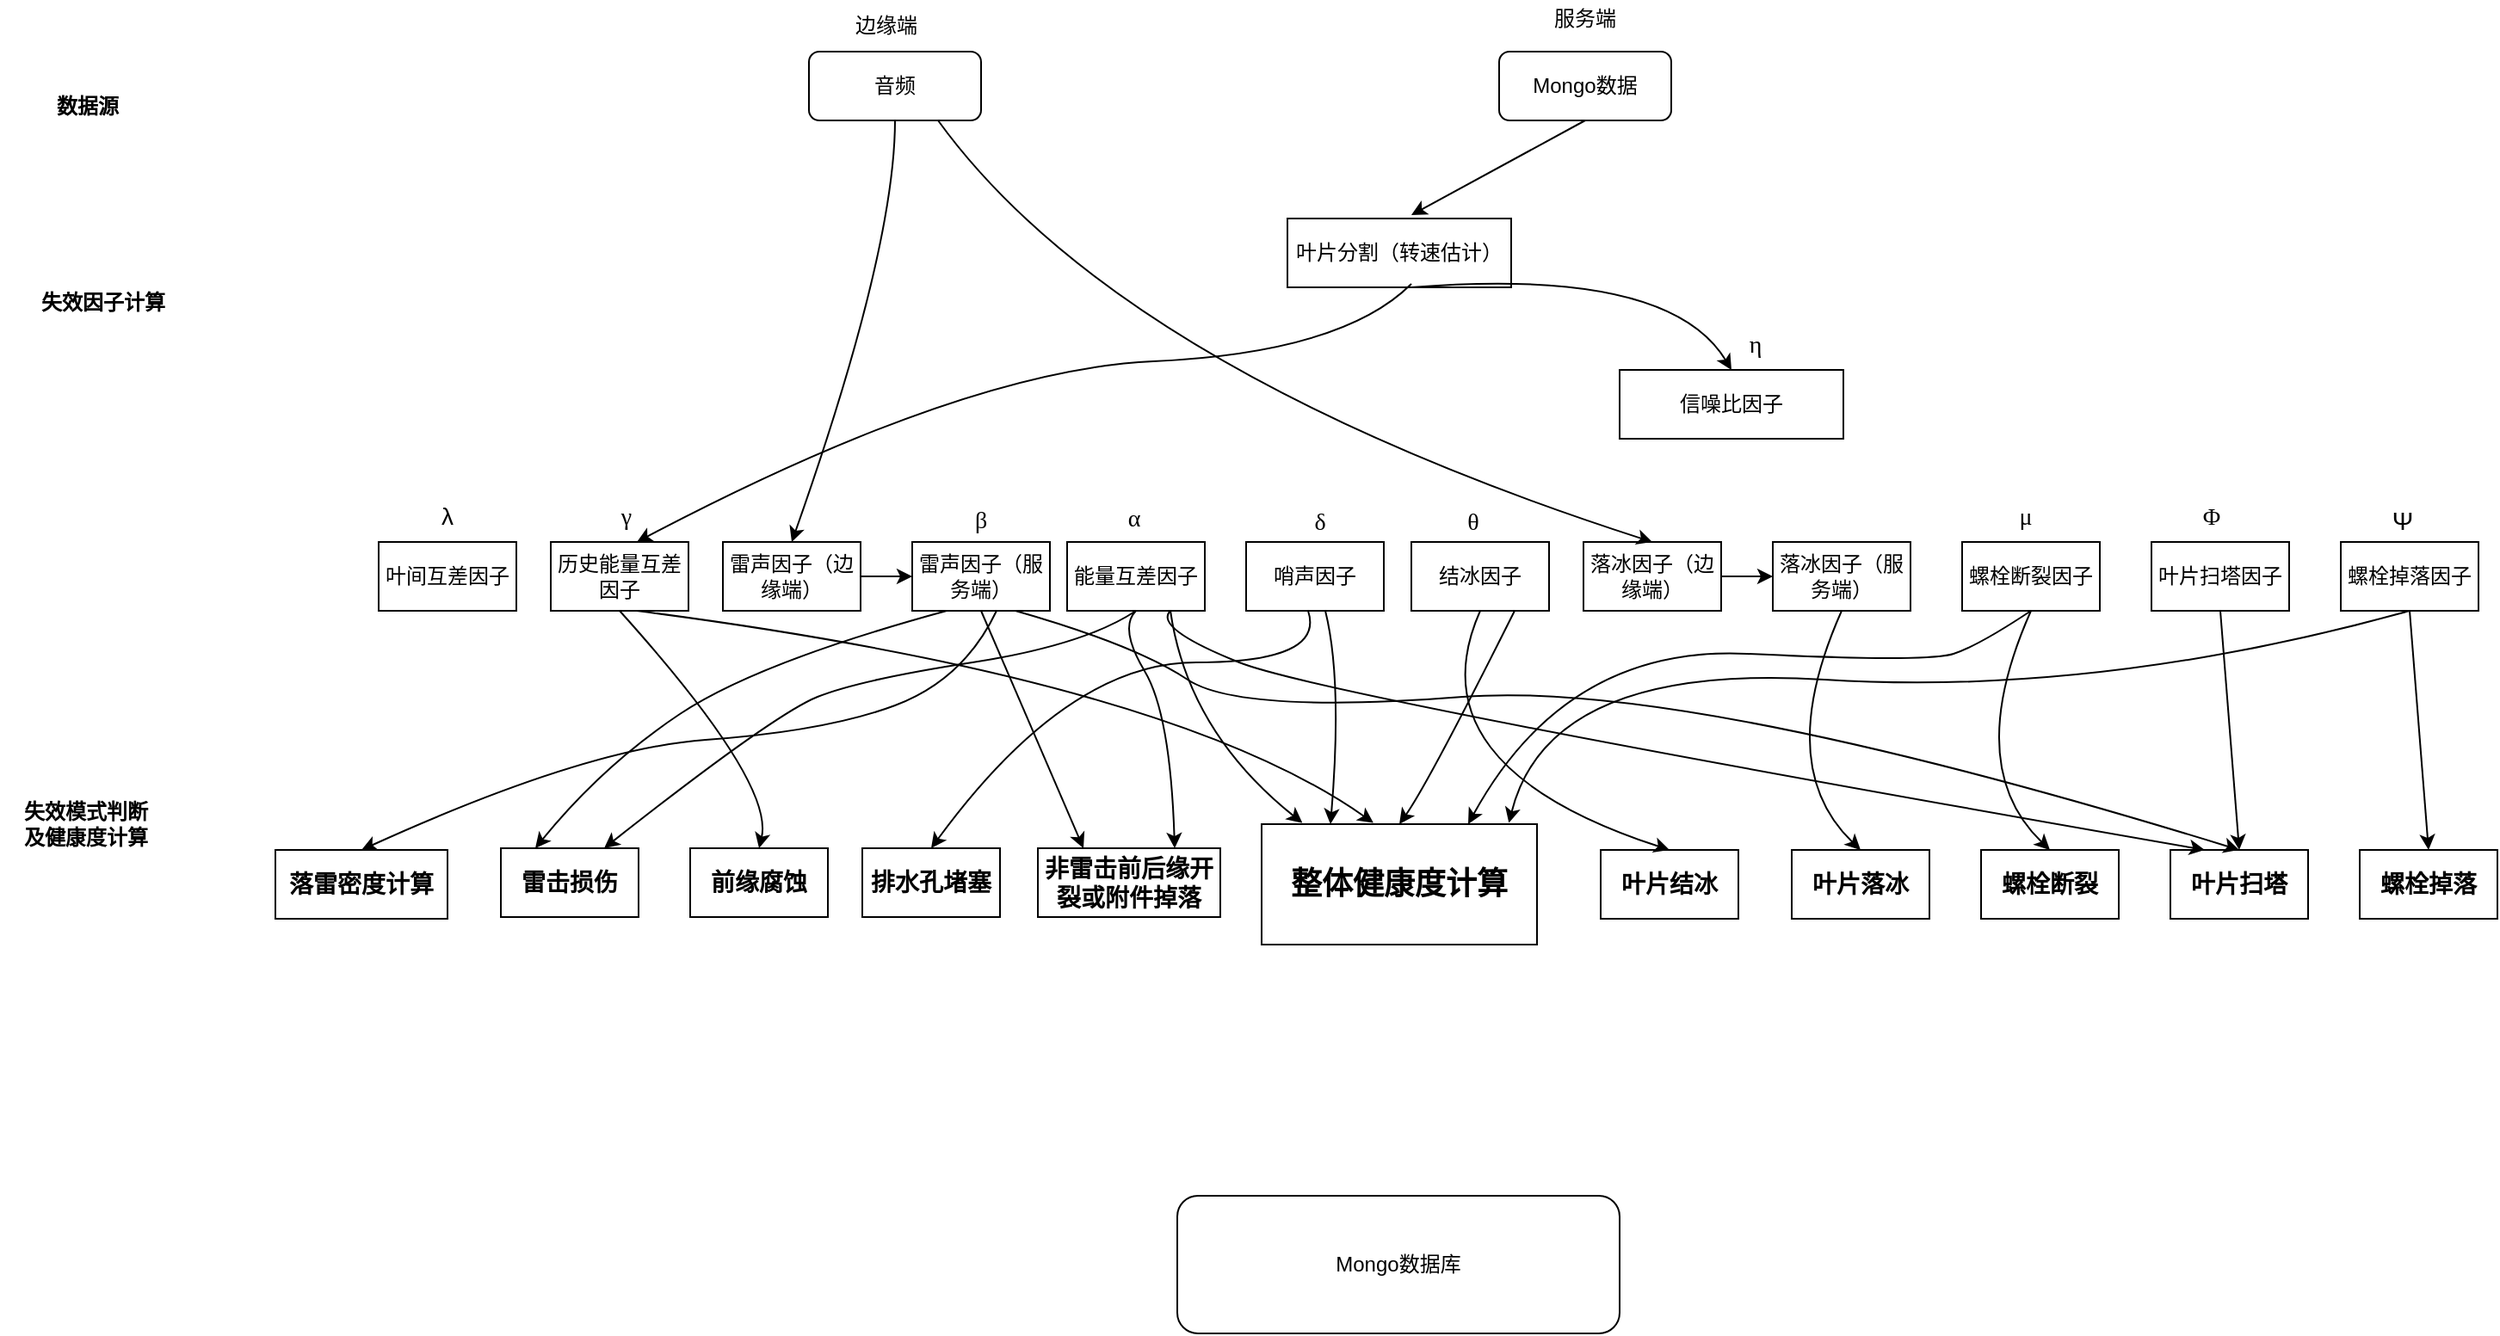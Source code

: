 <mxfile version="16.2.6" type="github">
  <diagram id="YilDh3PAvlAbY0U243uL" name="Page-1">
    <mxGraphModel dx="1964" dy="2472" grid="1" gridSize="10" guides="1" tooltips="1" connect="1" arrows="1" fold="1" page="0" pageScale="1" pageWidth="827" pageHeight="1169" math="0" shadow="0">
      <root>
        <mxCell id="0" />
        <mxCell id="1" parent="0" />
        <mxCell id="-pXGqylEfpOpcV__bSYs-3" value="信噪比因子" style="rounded=0;whiteSpace=wrap;html=1;" vertex="1" parent="1">
          <mxGeometry x="631" y="-1100" width="130" height="40" as="geometry" />
        </mxCell>
        <mxCell id="-pXGqylEfpOpcV__bSYs-4" value="叶片分割（转速估计）" style="rounded=0;whiteSpace=wrap;html=1;" vertex="1" parent="1">
          <mxGeometry x="438" y="-1188" width="130" height="40" as="geometry" />
        </mxCell>
        <mxCell id="-pXGqylEfpOpcV__bSYs-5" value="叶间互差因子" style="rounded=0;whiteSpace=wrap;html=1;" vertex="1" parent="1">
          <mxGeometry x="-90" y="-1000" width="80" height="40" as="geometry" />
        </mxCell>
        <mxCell id="-pXGqylEfpOpcV__bSYs-6" value="历史能量互差因子" style="rounded=0;whiteSpace=wrap;html=1;" vertex="1" parent="1">
          <mxGeometry x="10" y="-1000" width="80" height="40" as="geometry" />
        </mxCell>
        <mxCell id="-pXGqylEfpOpcV__bSYs-40" value="" style="edgeStyle=orthogonalEdgeStyle;rounded=0;orthogonalLoop=1;jettySize=auto;html=1;" edge="1" parent="1" source="-pXGqylEfpOpcV__bSYs-7" target="-pXGqylEfpOpcV__bSYs-33">
          <mxGeometry relative="1" as="geometry" />
        </mxCell>
        <mxCell id="-pXGqylEfpOpcV__bSYs-7" value="雷声因子（边缘端）" style="rounded=0;whiteSpace=wrap;html=1;" vertex="1" parent="1">
          <mxGeometry x="110" y="-1000" width="80" height="40" as="geometry" />
        </mxCell>
        <mxCell id="-pXGqylEfpOpcV__bSYs-8" value="能量互差因子" style="rounded=0;whiteSpace=wrap;html=1;" vertex="1" parent="1">
          <mxGeometry x="310" y="-1000" width="80" height="40" as="geometry" />
        </mxCell>
        <mxCell id="-pXGqylEfpOpcV__bSYs-9" value="哨声因子" style="rounded=0;whiteSpace=wrap;html=1;" vertex="1" parent="1">
          <mxGeometry x="414" y="-1000" width="80" height="40" as="geometry" />
        </mxCell>
        <mxCell id="-pXGqylEfpOpcV__bSYs-10" value="结冰因子" style="rounded=0;whiteSpace=wrap;html=1;" vertex="1" parent="1">
          <mxGeometry x="510" y="-1000" width="80" height="40" as="geometry" />
        </mxCell>
        <mxCell id="-pXGqylEfpOpcV__bSYs-41" value="" style="edgeStyle=orthogonalEdgeStyle;rounded=0;orthogonalLoop=1;jettySize=auto;html=1;" edge="1" parent="1" source="-pXGqylEfpOpcV__bSYs-11" target="-pXGqylEfpOpcV__bSYs-12">
          <mxGeometry relative="1" as="geometry" />
        </mxCell>
        <mxCell id="-pXGqylEfpOpcV__bSYs-11" value="落冰因子（边缘端）" style="rounded=0;whiteSpace=wrap;html=1;" vertex="1" parent="1">
          <mxGeometry x="610" y="-1000" width="80" height="40" as="geometry" />
        </mxCell>
        <mxCell id="-pXGqylEfpOpcV__bSYs-12" value="落冰因子（服务端）" style="rounded=0;whiteSpace=wrap;html=1;" vertex="1" parent="1">
          <mxGeometry x="720" y="-1000" width="80" height="40" as="geometry" />
        </mxCell>
        <mxCell id="-pXGqylEfpOpcV__bSYs-13" value="螺栓断裂因子" style="rounded=0;whiteSpace=wrap;html=1;" vertex="1" parent="1">
          <mxGeometry x="830" y="-1000" width="80" height="40" as="geometry" />
        </mxCell>
        <mxCell id="-pXGqylEfpOpcV__bSYs-14" value="螺栓掉落因子" style="rounded=0;whiteSpace=wrap;html=1;" vertex="1" parent="1">
          <mxGeometry x="1050" y="-1000" width="80" height="40" as="geometry" />
        </mxCell>
        <mxCell id="-pXGqylEfpOpcV__bSYs-15" value="叶片扫塔因子" style="rounded=0;whiteSpace=wrap;html=1;" vertex="1" parent="1">
          <mxGeometry x="940" y="-1000" width="80" height="40" as="geometry" />
        </mxCell>
        <mxCell id="-pXGqylEfpOpcV__bSYs-16" value="&lt;b&gt;&lt;span style=&quot;font-size: 10.5pt&quot;&gt;雷击损伤&lt;/span&gt;&lt;/b&gt;" style="rounded=0;whiteSpace=wrap;html=1;" vertex="1" parent="1">
          <mxGeometry x="-19" y="-822" width="80" height="40" as="geometry" />
        </mxCell>
        <mxCell id="-pXGqylEfpOpcV__bSYs-17" value="&lt;b&gt;&lt;span style=&quot;font-size: 10.5pt&quot;&gt;排水孔堵塞&lt;/span&gt;&lt;/b&gt;" style="rounded=0;whiteSpace=wrap;html=1;" vertex="1" parent="1">
          <mxGeometry x="191" y="-822" width="80" height="40" as="geometry" />
        </mxCell>
        <mxCell id="-pXGqylEfpOpcV__bSYs-18" value="&lt;b&gt;&lt;span style=&quot;font-size: 10.5pt&quot;&gt;非雷击前后缘开裂或附件掉落&lt;/span&gt;&lt;/b&gt;" style="rounded=0;whiteSpace=wrap;html=1;" vertex="1" parent="1">
          <mxGeometry x="293" y="-822" width="106" height="40" as="geometry" />
        </mxCell>
        <mxCell id="-pXGqylEfpOpcV__bSYs-19" value="&lt;b&gt;&lt;span style=&quot;font-size: 10.5pt&quot;&gt;螺栓断裂&lt;/span&gt;&lt;/b&gt;" style="rounded=0;whiteSpace=wrap;html=1;" vertex="1" parent="1">
          <mxGeometry x="841" y="-821" width="80" height="40" as="geometry" />
        </mxCell>
        <mxCell id="-pXGqylEfpOpcV__bSYs-20" value="&lt;b&gt;&lt;span style=&quot;font-size: 10.5pt&quot;&gt;叶片结冰&lt;/span&gt;&lt;/b&gt;" style="rounded=0;whiteSpace=wrap;html=1;" vertex="1" parent="1">
          <mxGeometry x="620" y="-821" width="80" height="40" as="geometry" />
        </mxCell>
        <mxCell id="-pXGqylEfpOpcV__bSYs-21" value="&lt;b&gt;&lt;span style=&quot;font-size: 10.5pt&quot;&gt;叶片扫塔&lt;/span&gt;&lt;/b&gt;" style="rounded=0;whiteSpace=wrap;html=1;" vertex="1" parent="1">
          <mxGeometry x="951" y="-821" width="80" height="40" as="geometry" />
        </mxCell>
        <mxCell id="-pXGqylEfpOpcV__bSYs-22" value="&lt;b&gt;&lt;span style=&quot;font-size: 10.5pt&quot;&gt;前缘腐蚀&lt;/span&gt;&lt;/b&gt;" style="rounded=0;whiteSpace=wrap;html=1;" vertex="1" parent="1">
          <mxGeometry x="91" y="-822" width="80" height="40" as="geometry" />
        </mxCell>
        <mxCell id="-pXGqylEfpOpcV__bSYs-23" value="&lt;b&gt;&lt;span style=&quot;font-size: 10.5pt&quot;&gt;螺栓掉落&lt;/span&gt;&lt;/b&gt;" style="rounded=0;whiteSpace=wrap;html=1;" vertex="1" parent="1">
          <mxGeometry x="1061" y="-821" width="80" height="40" as="geometry" />
        </mxCell>
        <mxCell id="-pXGqylEfpOpcV__bSYs-24" value="&lt;font style=&quot;font-size: 18px&quot;&gt;&lt;b&gt;整体健康度计算&lt;/b&gt;&lt;/font&gt;" style="rounded=0;whiteSpace=wrap;html=1;" vertex="1" parent="1">
          <mxGeometry x="423" y="-836" width="160" height="70" as="geometry" />
        </mxCell>
        <mxCell id="-pXGqylEfpOpcV__bSYs-26" value="&lt;font style=&quot;font-size: 14px&quot;&gt;&lt;b&gt;落雷密度计算&lt;/b&gt;&lt;/font&gt;" style="rounded=0;whiteSpace=wrap;html=1;" vertex="1" parent="1">
          <mxGeometry x="-150" y="-821" width="100" height="40" as="geometry" />
        </mxCell>
        <mxCell id="-pXGqylEfpOpcV__bSYs-27" value="&lt;span&gt;Mongo数据&lt;/span&gt;" style="rounded=1;whiteSpace=wrap;html=1;" vertex="1" parent="1">
          <mxGeometry x="561" y="-1285" width="100" height="40" as="geometry" />
        </mxCell>
        <mxCell id="-pXGqylEfpOpcV__bSYs-28" value="音频" style="rounded=1;whiteSpace=wrap;html=1;" vertex="1" parent="1">
          <mxGeometry x="160" y="-1285" width="100" height="40" as="geometry" />
        </mxCell>
        <mxCell id="-pXGqylEfpOpcV__bSYs-31" value="边缘端" style="text;html=1;strokeColor=none;fillColor=none;align=center;verticalAlign=middle;whiteSpace=wrap;rounded=0;" vertex="1" parent="1">
          <mxGeometry x="175" y="-1315" width="60" height="30" as="geometry" />
        </mxCell>
        <mxCell id="-pXGqylEfpOpcV__bSYs-32" value="服务端" style="text;html=1;strokeColor=none;fillColor=none;align=center;verticalAlign=middle;whiteSpace=wrap;rounded=0;" vertex="1" parent="1">
          <mxGeometry x="581" y="-1309" width="60" height="9" as="geometry" />
        </mxCell>
        <mxCell id="-pXGqylEfpOpcV__bSYs-33" value="雷声因子（服务端）" style="rounded=0;whiteSpace=wrap;html=1;" vertex="1" parent="1">
          <mxGeometry x="220" y="-1000" width="80" height="40" as="geometry" />
        </mxCell>
        <mxCell id="-pXGqylEfpOpcV__bSYs-34" value="&lt;b&gt;失效模式判断及健康度计算&lt;/b&gt;" style="text;html=1;strokeColor=none;fillColor=none;align=center;verticalAlign=middle;whiteSpace=wrap;rounded=0;" vertex="1" parent="1">
          <mxGeometry x="-300" y="-851" width="80" height="30" as="geometry" />
        </mxCell>
        <mxCell id="-pXGqylEfpOpcV__bSYs-35" value="&lt;b&gt;失效因子计算&lt;/b&gt;" style="text;html=1;strokeColor=none;fillColor=none;align=center;verticalAlign=middle;whiteSpace=wrap;rounded=0;" vertex="1" parent="1">
          <mxGeometry x="-300" y="-1154" width="100" height="30" as="geometry" />
        </mxCell>
        <mxCell id="-pXGqylEfpOpcV__bSYs-36" value="&lt;b&gt;数据源&lt;/b&gt;" style="text;html=1;strokeColor=none;fillColor=none;align=center;verticalAlign=middle;whiteSpace=wrap;rounded=0;" vertex="1" parent="1">
          <mxGeometry x="-309.5" y="-1268" width="100" height="30" as="geometry" />
        </mxCell>
        <mxCell id="-pXGqylEfpOpcV__bSYs-43" value="" style="curved=1;endArrow=classic;html=1;rounded=0;entryX=0.75;entryY=0;entryDx=0;entryDy=0;exitX=0.5;exitY=1;exitDx=0;exitDy=0;" edge="1" parent="1" source="-pXGqylEfpOpcV__bSYs-8" target="-pXGqylEfpOpcV__bSYs-16">
          <mxGeometry width="50" height="50" relative="1" as="geometry">
            <mxPoint x="360" y="-880" as="sourcePoint" />
            <mxPoint x="100" y="-910" as="targetPoint" />
            <Array as="points">
              <mxPoint x="320" y="-940" />
              <mxPoint x="190" y="-920" />
              <mxPoint x="140" y="-900" />
            </Array>
          </mxGeometry>
        </mxCell>
        <mxCell id="-pXGqylEfpOpcV__bSYs-45" value="" style="curved=1;endArrow=classic;html=1;rounded=0;exitX=0.25;exitY=1;exitDx=0;exitDy=0;entryX=0.25;entryY=0;entryDx=0;entryDy=0;" edge="1" parent="1" source="-pXGqylEfpOpcV__bSYs-33" target="-pXGqylEfpOpcV__bSYs-16">
          <mxGeometry width="50" height="50" relative="1" as="geometry">
            <mxPoint x="60" y="-920" as="sourcePoint" />
            <mxPoint x="10" y="-840" as="targetPoint" />
            <Array as="points">
              <mxPoint x="130" y="-930" />
              <mxPoint x="40" y="-870" />
            </Array>
          </mxGeometry>
        </mxCell>
        <mxCell id="-pXGqylEfpOpcV__bSYs-46" value="" style="curved=1;endArrow=classic;html=1;rounded=0;exitX=0.5;exitY=1;exitDx=0;exitDy=0;entryX=0.5;entryY=0;entryDx=0;entryDy=0;" edge="1" parent="1" source="-pXGqylEfpOpcV__bSYs-6" target="-pXGqylEfpOpcV__bSYs-22">
          <mxGeometry width="50" height="50" relative="1" as="geometry">
            <mxPoint x="80" y="-640" as="sourcePoint" />
            <mxPoint x="130" y="-690" as="targetPoint" />
            <Array as="points">
              <mxPoint x="140" y="-860" />
            </Array>
          </mxGeometry>
        </mxCell>
        <mxCell id="-pXGqylEfpOpcV__bSYs-47" value="" style="curved=1;endArrow=classic;html=1;rounded=0;entryX=0.5;entryY=0;entryDx=0;entryDy=0;" edge="1" parent="1" target="-pXGqylEfpOpcV__bSYs-26">
          <mxGeometry width="50" height="50" relative="1" as="geometry">
            <mxPoint x="269" y="-960" as="sourcePoint" />
            <mxPoint x="229" y="-850" as="targetPoint" />
            <Array as="points">
              <mxPoint x="250" y="-920" />
              <mxPoint x="170" y="-890" />
              <mxPoint x="30" y="-880" />
            </Array>
          </mxGeometry>
        </mxCell>
        <mxCell id="-pXGqylEfpOpcV__bSYs-48" value="" style="curved=1;endArrow=classic;html=1;rounded=0;entryX=0.5;entryY=0;entryDx=0;entryDy=0;" edge="1" parent="1" target="-pXGqylEfpOpcV__bSYs-17">
          <mxGeometry width="50" height="50" relative="1" as="geometry">
            <mxPoint x="450" y="-960" as="sourcePoint" />
            <mxPoint x="510" y="-880" as="targetPoint" />
            <Array as="points">
              <mxPoint x="460" y="-930" />
              <mxPoint x="310" y="-930" />
            </Array>
          </mxGeometry>
        </mxCell>
        <mxCell id="-pXGqylEfpOpcV__bSYs-49" value="" style="curved=1;endArrow=classic;html=1;rounded=0;entryX=0.75;entryY=0;entryDx=0;entryDy=0;" edge="1" parent="1" target="-pXGqylEfpOpcV__bSYs-18">
          <mxGeometry width="50" height="50" relative="1" as="geometry">
            <mxPoint x="350" y="-960" as="sourcePoint" />
            <mxPoint x="370" y="-850" as="targetPoint" />
            <Array as="points">
              <mxPoint x="340" y="-950" />
              <mxPoint x="370" y="-900" />
            </Array>
          </mxGeometry>
        </mxCell>
        <mxCell id="-pXGqylEfpOpcV__bSYs-50" value="" style="curved=1;endArrow=classic;html=1;rounded=0;exitX=0.5;exitY=1;exitDx=0;exitDy=0;entryX=0.25;entryY=0;entryDx=0;entryDy=0;" edge="1" parent="1" source="-pXGqylEfpOpcV__bSYs-33" target="-pXGqylEfpOpcV__bSYs-18">
          <mxGeometry width="50" height="50" relative="1" as="geometry">
            <mxPoint x="150" y="-640" as="sourcePoint" />
            <mxPoint x="340" y="-840" as="targetPoint" />
            <Array as="points" />
          </mxGeometry>
        </mxCell>
        <mxCell id="-pXGqylEfpOpcV__bSYs-51" value="" style="curved=1;endArrow=classic;html=1;rounded=0;entryX=0.5;entryY=0;entryDx=0;entryDy=0;exitX=0.5;exitY=1;exitDx=0;exitDy=0;" edge="1" parent="1" source="-pXGqylEfpOpcV__bSYs-13" target="-pXGqylEfpOpcV__bSYs-19">
          <mxGeometry width="50" height="50" relative="1" as="geometry">
            <mxPoint x="480" y="-861" as="sourcePoint" />
            <mxPoint x="600" y="-821" as="targetPoint" />
            <Array as="points">
              <mxPoint x="830" y="-870" />
            </Array>
          </mxGeometry>
        </mxCell>
        <mxCell id="-pXGqylEfpOpcV__bSYs-52" value="" style="curved=1;endArrow=classic;html=1;rounded=0;entryX=0.5;entryY=0;entryDx=0;entryDy=0;exitX=0.5;exitY=1;exitDx=0;exitDy=0;" edge="1" parent="1" source="-pXGqylEfpOpcV__bSYs-14" target="-pXGqylEfpOpcV__bSYs-23">
          <mxGeometry width="50" height="50" relative="1" as="geometry">
            <mxPoint x="620" y="-860" as="sourcePoint" />
            <mxPoint x="480" y="-811" as="targetPoint" />
            <Array as="points" />
          </mxGeometry>
        </mxCell>
        <mxCell id="-pXGqylEfpOpcV__bSYs-53" value="" style="curved=1;endArrow=classic;html=1;rounded=0;entryX=0.5;entryY=0;entryDx=0;entryDy=0;exitX=0.5;exitY=1;exitDx=0;exitDy=0;" edge="1" parent="1" source="-pXGqylEfpOpcV__bSYs-15" target="-pXGqylEfpOpcV__bSYs-21">
          <mxGeometry width="50" height="50" relative="1" as="geometry">
            <mxPoint x="1020" y="-960" as="sourcePoint" />
            <mxPoint x="670" y="-821" as="targetPoint" />
            <Array as="points" />
          </mxGeometry>
        </mxCell>
        <mxCell id="-pXGqylEfpOpcV__bSYs-54" value="&lt;b&gt;&lt;span style=&quot;font-size: 10.5pt&quot;&gt;叶片落冰&lt;/span&gt;&lt;/b&gt;" style="rounded=0;whiteSpace=wrap;html=1;" vertex="1" parent="1">
          <mxGeometry x="731" y="-821" width="80" height="40" as="geometry" />
        </mxCell>
        <mxCell id="-pXGqylEfpOpcV__bSYs-55" value="" style="curved=1;endArrow=classic;html=1;rounded=0;entryX=0.5;entryY=0;entryDx=0;entryDy=0;exitX=0.5;exitY=1;exitDx=0;exitDy=0;" edge="1" parent="1" target="-pXGqylEfpOpcV__bSYs-54">
          <mxGeometry width="50" height="50" relative="1" as="geometry">
            <mxPoint x="760" y="-960" as="sourcePoint" />
            <mxPoint x="690" y="-830" as="targetPoint" />
            <Array as="points">
              <mxPoint x="720" y="-870" />
            </Array>
          </mxGeometry>
        </mxCell>
        <mxCell id="-pXGqylEfpOpcV__bSYs-56" value="" style="curved=1;endArrow=classic;html=1;rounded=0;entryX=0.5;entryY=0;entryDx=0;entryDy=0;exitX=0.5;exitY=1;exitDx=0;exitDy=0;" edge="1" parent="1" target="-pXGqylEfpOpcV__bSYs-20">
          <mxGeometry width="50" height="50" relative="1" as="geometry">
            <mxPoint x="550" y="-960" as="sourcePoint" />
            <mxPoint x="390" y="-821" as="targetPoint" />
            <Array as="points">
              <mxPoint x="510" y="-870" />
            </Array>
          </mxGeometry>
        </mxCell>
        <mxCell id="-pXGqylEfpOpcV__bSYs-57" value="" style="curved=1;endArrow=classic;html=1;rounded=0;entryX=0.25;entryY=0;entryDx=0;entryDy=0;" edge="1" parent="1" target="-pXGqylEfpOpcV__bSYs-21">
          <mxGeometry width="50" height="50" relative="1" as="geometry">
            <mxPoint x="370" y="-960" as="sourcePoint" />
            <mxPoint x="400" y="-821" as="targetPoint" />
            <Array as="points">
              <mxPoint x="360" y="-950" />
              <mxPoint x="460" y="-910" />
            </Array>
          </mxGeometry>
        </mxCell>
        <mxCell id="-pXGqylEfpOpcV__bSYs-58" value="" style="curved=1;endArrow=classic;html=1;rounded=0;exitX=0.75;exitY=1;exitDx=0;exitDy=0;entryX=0.5;entryY=0;entryDx=0;entryDy=0;" edge="1" parent="1" source="-pXGqylEfpOpcV__bSYs-33" target="-pXGqylEfpOpcV__bSYs-21">
          <mxGeometry width="50" height="50" relative="1" as="geometry">
            <mxPoint x="360" y="-950" as="sourcePoint" />
            <mxPoint x="820" y="-830" as="targetPoint" />
            <Array as="points">
              <mxPoint x="350" y="-940" />
              <mxPoint x="410" y="-900" />
              <mxPoint x="670" y="-920" />
            </Array>
          </mxGeometry>
        </mxCell>
        <mxCell id="-pXGqylEfpOpcV__bSYs-61" value="&lt;span lang=&quot;EN-US&quot; style=&quot;font-size: 10.5pt&quot;&gt;λ&lt;/span&gt;" style="text;html=1;strokeColor=none;fillColor=none;align=center;verticalAlign=middle;whiteSpace=wrap;rounded=0;fontSize=14;" vertex="1" parent="1">
          <mxGeometry x="-75" y="-1030" width="50" height="30" as="geometry" />
        </mxCell>
        <mxCell id="-pXGqylEfpOpcV__bSYs-62" value="&lt;p class=&quot;MsoNormal&quot; align=&quot;center&quot;&gt;&lt;span lang=&quot;EN-US&quot; style=&quot;font-family: &amp;#34;times new roman&amp;#34; , serif&quot;&gt;η&lt;/span&gt;&lt;/p&gt;" style="text;html=1;strokeColor=none;fillColor=none;align=center;verticalAlign=middle;whiteSpace=wrap;rounded=0;fontSize=14;" vertex="1" parent="1">
          <mxGeometry x="685" y="-1130" width="50" height="30" as="geometry" />
        </mxCell>
        <mxCell id="-pXGqylEfpOpcV__bSYs-63" value="&lt;p class=&quot;MsoNormal&quot; align=&quot;center&quot;&gt;&lt;span lang=&quot;EN-US&quot; style=&quot;font-family: &amp;#34;times new roman&amp;#34; , serif&quot;&gt;γ&lt;/span&gt;&lt;/p&gt;" style="text;html=1;strokeColor=none;fillColor=none;align=center;verticalAlign=middle;whiteSpace=wrap;rounded=0;fontSize=14;" vertex="1" parent="1">
          <mxGeometry x="29" y="-1030" width="50" height="30" as="geometry" />
        </mxCell>
        <mxCell id="-pXGqylEfpOpcV__bSYs-64" value="&lt;p class=&quot;MsoNormal&quot; align=&quot;center&quot;&gt;&lt;span lang=&quot;EN-US&quot; style=&quot;font-family: &amp;#34;times new roman&amp;#34; , serif&quot;&gt;β&lt;/span&gt;&lt;/p&gt;" style="text;html=1;strokeColor=none;fillColor=none;align=center;verticalAlign=middle;whiteSpace=wrap;rounded=0;fontSize=14;" vertex="1" parent="1">
          <mxGeometry x="235" y="-1028" width="50" height="30" as="geometry" />
        </mxCell>
        <mxCell id="-pXGqylEfpOpcV__bSYs-65" value="&lt;p class=&quot;MsoNormal&quot; align=&quot;center&quot;&gt;&lt;span lang=&quot;EN-US&quot; style=&quot;font-size: 10.5pt ; font-family: &amp;#34;times new roman&amp;#34; , serif&quot;&gt;α&lt;/span&gt;&lt;br&gt;&lt;/p&gt;" style="text;html=1;strokeColor=none;fillColor=none;align=center;verticalAlign=middle;whiteSpace=wrap;rounded=0;fontSize=14;" vertex="1" parent="1">
          <mxGeometry x="324" y="-1029" width="50" height="30" as="geometry" />
        </mxCell>
        <mxCell id="-pXGqylEfpOpcV__bSYs-66" value="&lt;p class=&quot;MsoNormal&quot; align=&quot;center&quot;&gt;&lt;span lang=&quot;EN-US&quot; style=&quot;font-family: &amp;#34;times new roman&amp;#34; , serif&quot;&gt;δ&lt;/span&gt;&lt;/p&gt;" style="text;html=1;strokeColor=none;fillColor=none;align=center;verticalAlign=middle;whiteSpace=wrap;rounded=0;fontSize=14;" vertex="1" parent="1">
          <mxGeometry x="432" y="-1027" width="50" height="30" as="geometry" />
        </mxCell>
        <mxCell id="-pXGqylEfpOpcV__bSYs-67" value="&lt;p class=&quot;MsoNormal&quot; align=&quot;center&quot;&gt;&lt;span lang=&quot;EN-US&quot; style=&quot;font-family: &amp;#34;times new roman&amp;#34; , serif&quot;&gt;θ&lt;/span&gt;&lt;/p&gt;" style="text;html=1;strokeColor=none;fillColor=none;align=center;verticalAlign=middle;whiteSpace=wrap;rounded=0;fontSize=14;" vertex="1" parent="1">
          <mxGeometry x="521" y="-1027" width="50" height="30" as="geometry" />
        </mxCell>
        <mxCell id="-pXGqylEfpOpcV__bSYs-69" value="&lt;p class=&quot;MsoNormal&quot; align=&quot;center&quot;&gt;&lt;span lang=&quot;EN-US&quot; style=&quot;font-family: &amp;#34;times new roman&amp;#34; , serif&quot;&gt;μ&lt;/span&gt;&lt;/p&gt;" style="text;html=1;strokeColor=none;fillColor=none;align=center;verticalAlign=middle;whiteSpace=wrap;rounded=0;fontSize=14;" vertex="1" parent="1">
          <mxGeometry x="842" y="-1030" width="50" height="30" as="geometry" />
        </mxCell>
        <mxCell id="-pXGqylEfpOpcV__bSYs-70" value="&lt;p class=&quot;MsoNormal&quot; align=&quot;center&quot;&gt;&lt;span lang=&quot;EN-US&quot; style=&quot;font-size: 10.5pt ; font-family: &amp;#34;times new roman&amp;#34; , serif&quot;&gt;Φ&lt;/span&gt;&lt;br&gt;&lt;/p&gt;" style="text;html=1;strokeColor=none;fillColor=none;align=center;verticalAlign=middle;whiteSpace=wrap;rounded=0;fontSize=14;" vertex="1" parent="1">
          <mxGeometry x="950" y="-1030" width="50" height="30" as="geometry" />
        </mxCell>
        <mxCell id="-pXGqylEfpOpcV__bSYs-71" value="&lt;p class=&quot;MsoNormal&quot; align=&quot;center&quot;&gt;&lt;span style=&quot;font-size: 11pt&quot;&gt;Ψ&lt;/span&gt;&lt;br&gt;&lt;/p&gt;" style="text;html=1;strokeColor=none;fillColor=none;align=center;verticalAlign=middle;whiteSpace=wrap;rounded=0;fontSize=14;" vertex="1" parent="1">
          <mxGeometry x="1061" y="-1027" width="50" height="30" as="geometry" />
        </mxCell>
        <mxCell id="-pXGqylEfpOpcV__bSYs-75" value="" style="curved=1;endArrow=classic;html=1;rounded=0;fontSize=14;entryX=0.75;entryY=0;entryDx=0;entryDy=0;" edge="1" parent="1" target="-pXGqylEfpOpcV__bSYs-24">
          <mxGeometry width="50" height="50" relative="1" as="geometry">
            <mxPoint x="870" y="-960" as="sourcePoint" />
            <mxPoint x="1130" y="-830" as="targetPoint" />
            <Array as="points">
              <mxPoint x="840" y="-940" />
              <mxPoint x="810" y="-930" />
              <mxPoint x="600" y="-940" />
            </Array>
          </mxGeometry>
        </mxCell>
        <mxCell id="-pXGqylEfpOpcV__bSYs-76" value="" style="curved=1;endArrow=classic;html=1;rounded=0;fontSize=14;exitX=0.5;exitY=1;exitDx=0;exitDy=0;entryX=0.898;entryY=-0.01;entryDx=0;entryDy=0;entryPerimeter=0;" edge="1" parent="1" source="-pXGqylEfpOpcV__bSYs-14" target="-pXGqylEfpOpcV__bSYs-24">
          <mxGeometry width="50" height="50" relative="1" as="geometry">
            <mxPoint x="880" y="-950" as="sourcePoint" />
            <mxPoint x="530" y="-710" as="targetPoint" />
            <Array as="points">
              <mxPoint x="910" y="-910" />
              <mxPoint x="590" y="-930" />
            </Array>
          </mxGeometry>
        </mxCell>
        <mxCell id="-pXGqylEfpOpcV__bSYs-77" value="" style="curved=1;endArrow=classic;html=1;rounded=0;entryX=0.5;entryY=0;entryDx=0;entryDy=0;exitX=0.75;exitY=1;exitDx=0;exitDy=0;" edge="1" parent="1" source="-pXGqylEfpOpcV__bSYs-10" target="-pXGqylEfpOpcV__bSYs-24">
          <mxGeometry width="50" height="50" relative="1" as="geometry">
            <mxPoint x="560" y="-950" as="sourcePoint" />
            <mxPoint x="621" y="-811" as="targetPoint" />
            <Array as="points">
              <mxPoint x="520" y="-860" />
            </Array>
          </mxGeometry>
        </mxCell>
        <mxCell id="-pXGqylEfpOpcV__bSYs-78" value="" style="curved=1;endArrow=classic;html=1;rounded=0;entryX=0.148;entryY=-0.01;entryDx=0;entryDy=0;entryPerimeter=0;" edge="1" parent="1" target="-pXGqylEfpOpcV__bSYs-24">
          <mxGeometry width="50" height="50" relative="1" as="geometry">
            <mxPoint x="370" y="-960" as="sourcePoint" />
            <mxPoint x="382.5" y="-812" as="targetPoint" />
            <Array as="points">
              <mxPoint x="380" y="-890" />
            </Array>
          </mxGeometry>
        </mxCell>
        <mxCell id="-pXGqylEfpOpcV__bSYs-79" value="" style="curved=1;endArrow=classic;html=1;rounded=0;entryX=0.406;entryY=-0.01;entryDx=0;entryDy=0;entryPerimeter=0;" edge="1" parent="1" target="-pXGqylEfpOpcV__bSYs-24">
          <mxGeometry width="50" height="50" relative="1" as="geometry">
            <mxPoint x="60" y="-960" as="sourcePoint" />
            <mxPoint x="141" y="-812" as="targetPoint" />
            <Array as="points">
              <mxPoint x="370" y="-920" />
            </Array>
          </mxGeometry>
        </mxCell>
        <mxCell id="-pXGqylEfpOpcV__bSYs-80" value="" style="curved=1;endArrow=classic;html=1;rounded=0;entryX=0.25;entryY=0;entryDx=0;entryDy=0;exitX=0.575;exitY=1;exitDx=0;exitDy=0;exitPerimeter=0;" edge="1" parent="1" source="-pXGqylEfpOpcV__bSYs-9" target="-pXGqylEfpOpcV__bSYs-24">
          <mxGeometry width="50" height="50" relative="1" as="geometry">
            <mxPoint x="460" y="-950" as="sourcePoint" />
            <mxPoint x="241" y="-812" as="targetPoint" />
            <Array as="points">
              <mxPoint x="470" y="-920" />
            </Array>
          </mxGeometry>
        </mxCell>
        <mxCell id="-pXGqylEfpOpcV__bSYs-81" value="&lt;span&gt;Mongo数据库&lt;/span&gt;" style="rounded=1;whiteSpace=wrap;html=1;" vertex="1" parent="1">
          <mxGeometry x="374" y="-620" width="257" height="80" as="geometry" />
        </mxCell>
        <mxCell id="-pXGqylEfpOpcV__bSYs-90" value="" style="curved=1;endArrow=classic;html=1;rounded=0;fontSize=18;exitX=0.5;exitY=1;exitDx=0;exitDy=0;entryX=0.5;entryY=0;entryDx=0;entryDy=0;" edge="1" parent="1" source="-pXGqylEfpOpcV__bSYs-28" target="-pXGqylEfpOpcV__bSYs-7">
          <mxGeometry width="50" height="50" relative="1" as="geometry">
            <mxPoint x="-97.28" y="-1230" as="sourcePoint" />
            <mxPoint x="397.28" y="-1077" as="targetPoint" />
            <Array as="points">
              <mxPoint x="210" y="-1170" />
            </Array>
          </mxGeometry>
        </mxCell>
        <mxCell id="-pXGqylEfpOpcV__bSYs-91" value="" style="curved=1;endArrow=classic;html=1;rounded=0;fontSize=18;entryX=0.5;entryY=0;entryDx=0;entryDy=0;exitX=0.75;exitY=1;exitDx=0;exitDy=0;" edge="1" parent="1" source="-pXGqylEfpOpcV__bSYs-28" target="-pXGqylEfpOpcV__bSYs-11">
          <mxGeometry width="50" height="50" relative="1" as="geometry">
            <mxPoint x="370" y="-1240" as="sourcePoint" />
            <mxPoint x="160" y="-990" as="targetPoint" />
            <Array as="points">
              <mxPoint x="340" y="-1100" />
            </Array>
          </mxGeometry>
        </mxCell>
        <mxCell id="-pXGqylEfpOpcV__bSYs-92" value="" style="curved=1;endArrow=classic;html=1;rounded=0;fontSize=18;exitX=0.5;exitY=1;exitDx=0;exitDy=0;" edge="1" parent="1" source="-pXGqylEfpOpcV__bSYs-27">
          <mxGeometry width="50" height="50" relative="1" as="geometry">
            <mxPoint x="611" y="-1234" as="sourcePoint" />
            <mxPoint x="510" y="-1190" as="targetPoint" />
            <Array as="points" />
          </mxGeometry>
        </mxCell>
        <mxCell id="-pXGqylEfpOpcV__bSYs-95" value="" style="curved=1;endArrow=classic;html=1;rounded=0;fontSize=18;exitX=0.5;exitY=1;exitDx=0;exitDy=0;entryX=0.5;entryY=0;entryDx=0;entryDy=0;" edge="1" parent="1" target="-pXGqylEfpOpcV__bSYs-3">
          <mxGeometry width="50" height="50" relative="1" as="geometry">
            <mxPoint x="510" y="-1148" as="sourcePoint" />
            <mxPoint x="409" y="-1093" as="targetPoint" />
            <Array as="points">
              <mxPoint x="660" y="-1160" />
            </Array>
          </mxGeometry>
        </mxCell>
        <mxCell id="-pXGqylEfpOpcV__bSYs-97" value="" style="curved=1;endArrow=classic;html=1;rounded=0;fontSize=18;" edge="1" parent="1">
          <mxGeometry width="50" height="50" relative="1" as="geometry">
            <mxPoint x="510" y="-1150" as="sourcePoint" />
            <mxPoint x="60" y="-1000" as="targetPoint" />
            <Array as="points">
              <mxPoint x="470" y="-1110" />
              <mxPoint x="250" y="-1100" />
            </Array>
          </mxGeometry>
        </mxCell>
      </root>
    </mxGraphModel>
  </diagram>
</mxfile>
